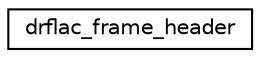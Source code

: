 digraph "Graphical Class Hierarchy"
{
 // LATEX_PDF_SIZE
  edge [fontname="Helvetica",fontsize="10",labelfontname="Helvetica",labelfontsize="10"];
  node [fontname="Helvetica",fontsize="10",shape=record];
  rankdir="LR";
  Node0 [label="drflac_frame_header",height=0.2,width=0.4,color="black", fillcolor="white", style="filled",URL="$structdrflac__frame__header.html",tooltip=" "];
}
